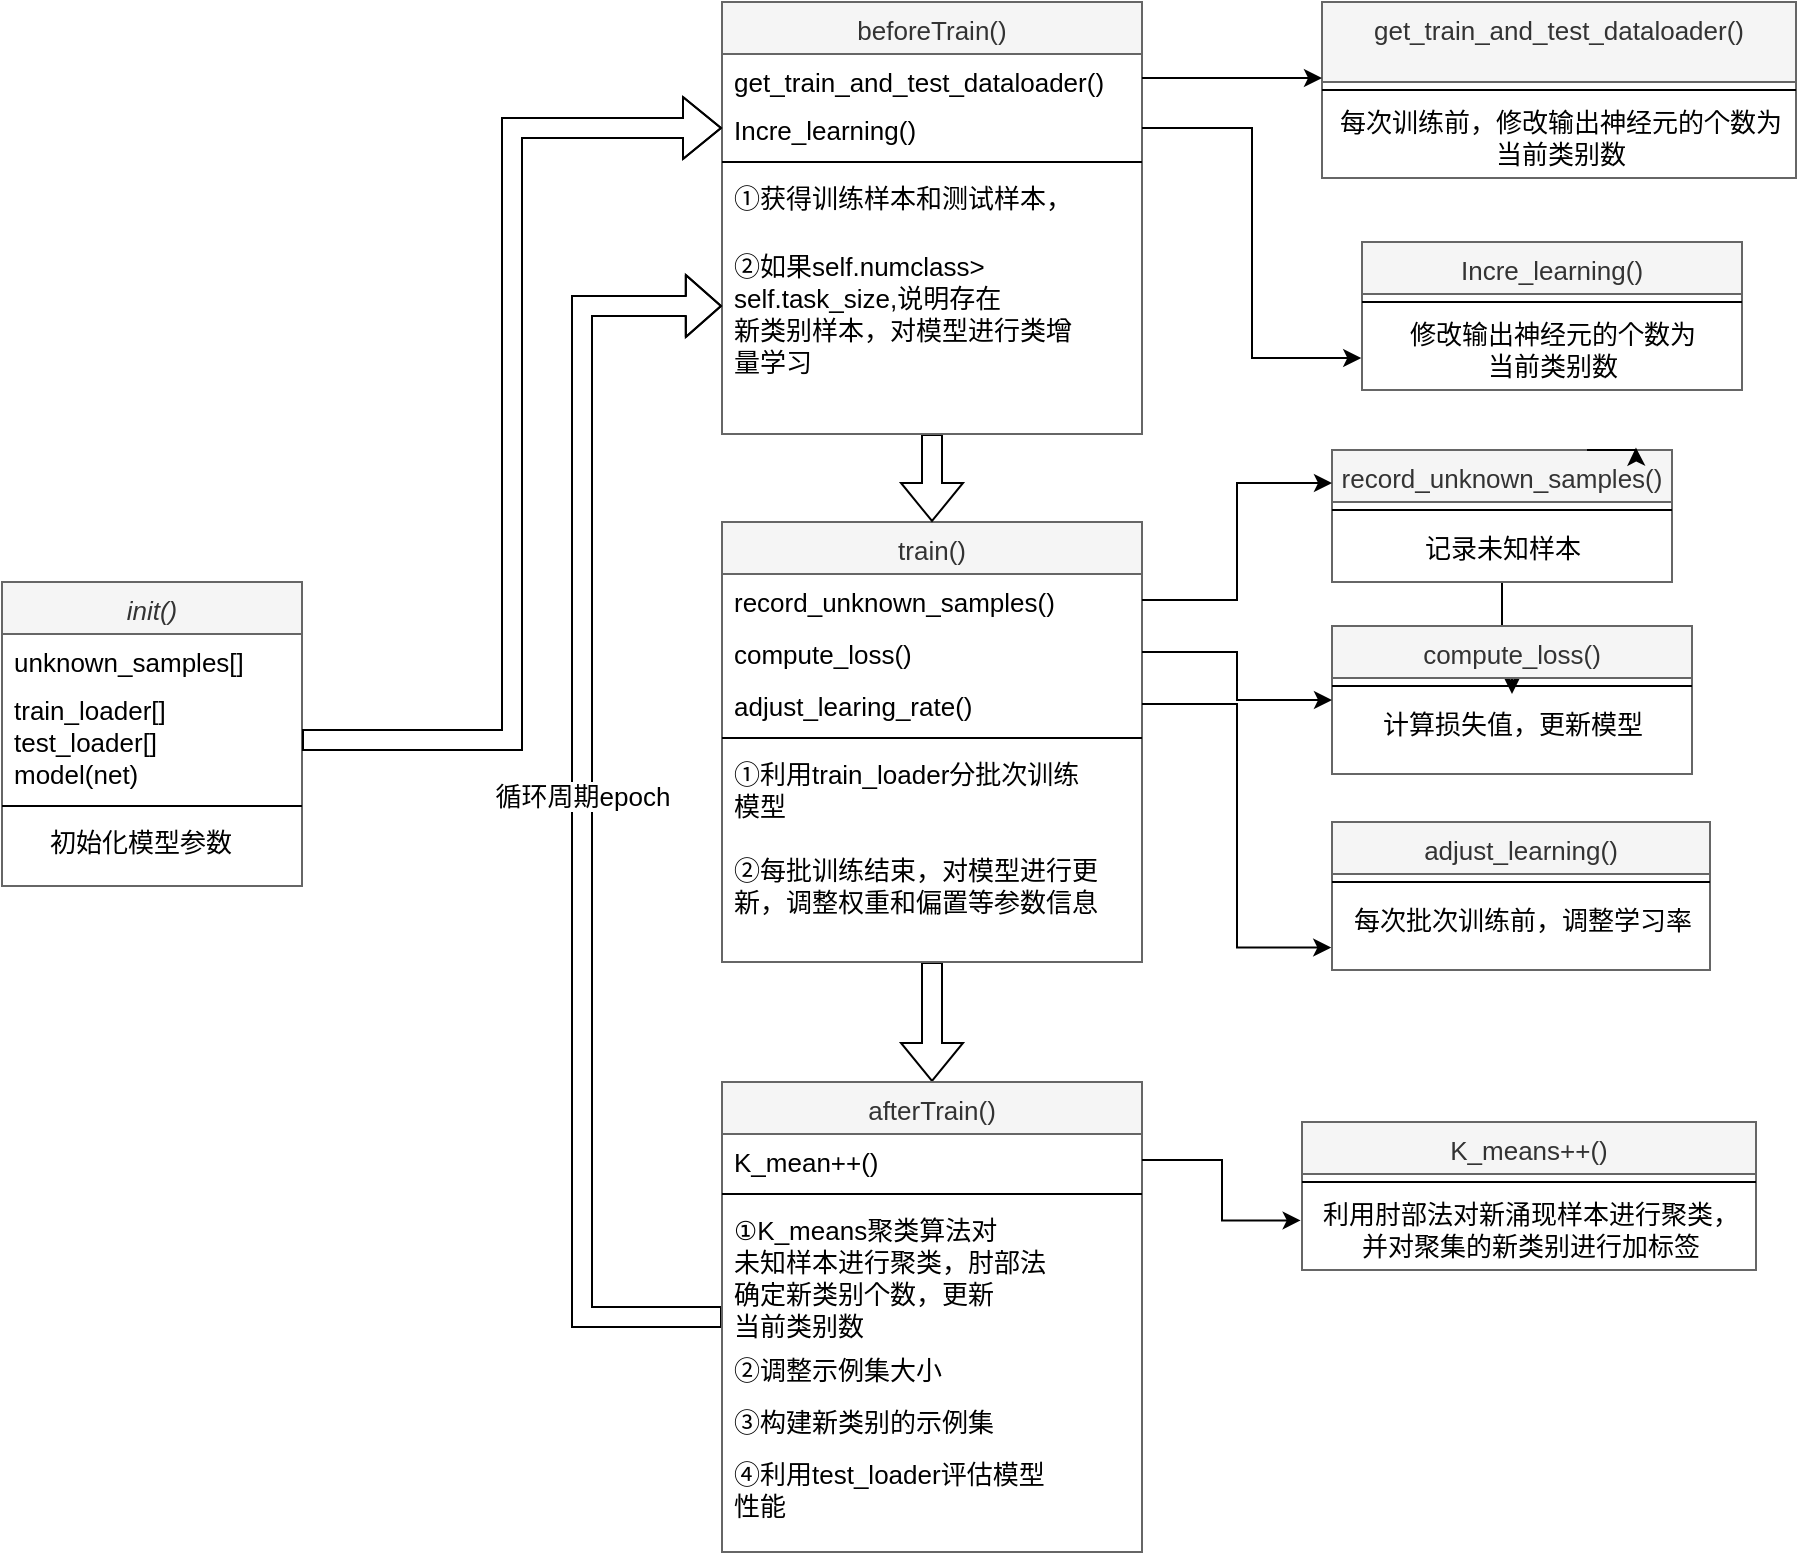 <mxfile version="24.2.2" type="github">
  <diagram id="C5RBs43oDa-KdzZeNtuy" name="Page-1">
    <mxGraphModel dx="1226" dy="604" grid="1" gridSize="10" guides="1" tooltips="1" connect="1" arrows="1" fold="1" page="1" pageScale="1" pageWidth="827" pageHeight="1169" math="0" shadow="0">
      <root>
        <mxCell id="WIyWlLk6GJQsqaUBKTNV-0" />
        <mxCell id="WIyWlLk6GJQsqaUBKTNV-1" parent="WIyWlLk6GJQsqaUBKTNV-0" />
        <mxCell id="zkfFHV4jXpPFQw0GAbJ--0" value="init()" style="swimlane;fontStyle=2;align=center;verticalAlign=top;childLayout=stackLayout;horizontal=1;startSize=26;horizontalStack=0;resizeParent=1;resizeLast=0;collapsible=1;marginBottom=0;rounded=0;shadow=0;strokeWidth=1;fontSize=13;fillColor=#f5f5f5;fontColor=#333333;strokeColor=#666666;" parent="WIyWlLk6GJQsqaUBKTNV-1" vertex="1">
          <mxGeometry x="100" y="290" width="150" height="152" as="geometry">
            <mxRectangle x="230" y="140" width="160" height="26" as="alternateBounds" />
          </mxGeometry>
        </mxCell>
        <mxCell id="zkfFHV4jXpPFQw0GAbJ--1" value="unknown_samples[]" style="text;align=left;verticalAlign=top;spacingLeft=4;spacingRight=4;overflow=hidden;rotatable=0;points=[[0,0.5],[1,0.5]];portConstraint=eastwest;fontSize=13;" parent="zkfFHV4jXpPFQw0GAbJ--0" vertex="1">
          <mxGeometry y="26" width="150" height="24" as="geometry" />
        </mxCell>
        <mxCell id="zkfFHV4jXpPFQw0GAbJ--3" value="train_loader[]&#xa;test_loader[]&#xa;model(net)" style="text;align=left;verticalAlign=top;spacingLeft=4;spacingRight=4;overflow=hidden;rotatable=0;points=[[0,0.5],[1,0.5]];portConstraint=eastwest;rounded=0;shadow=0;html=0;fontSize=13;" parent="zkfFHV4jXpPFQw0GAbJ--0" vertex="1">
          <mxGeometry y="50" width="150" height="58" as="geometry" />
        </mxCell>
        <mxCell id="zkfFHV4jXpPFQw0GAbJ--4" value="" style="line;html=1;strokeWidth=1;align=left;verticalAlign=middle;spacingTop=-1;spacingLeft=3;spacingRight=3;rotatable=0;labelPosition=right;points=[];portConstraint=eastwest;fontSize=13;" parent="zkfFHV4jXpPFQw0GAbJ--0" vertex="1">
          <mxGeometry y="108" width="150" height="8" as="geometry" />
        </mxCell>
        <mxCell id="zkfFHV4jXpPFQw0GAbJ--5" value="     初始化模型参数" style="text;align=left;verticalAlign=top;spacingLeft=4;spacingRight=4;overflow=hidden;rotatable=0;points=[[0,0.5],[1,0.5]];portConstraint=eastwest;fontSize=13;" parent="zkfFHV4jXpPFQw0GAbJ--0" vertex="1">
          <mxGeometry y="116" width="150" height="26" as="geometry" />
        </mxCell>
        <mxCell id="V140lpXY4jJ7KvVy1Jy8-54" style="edgeStyle=orthogonalEdgeStyle;rounded=0;orthogonalLoop=1;jettySize=auto;html=1;entryX=0.5;entryY=0;entryDx=0;entryDy=0;shape=flexArrow;fontSize=13;" edge="1" parent="WIyWlLk6GJQsqaUBKTNV-1" source="zkfFHV4jXpPFQw0GAbJ--17" target="V140lpXY4jJ7KvVy1Jy8-9">
          <mxGeometry relative="1" as="geometry" />
        </mxCell>
        <mxCell id="zkfFHV4jXpPFQw0GAbJ--17" value="train()" style="swimlane;fontStyle=0;align=center;verticalAlign=top;childLayout=stackLayout;horizontal=1;startSize=26;horizontalStack=0;resizeParent=1;resizeLast=0;collapsible=1;marginBottom=0;rounded=0;shadow=0;strokeWidth=1;fontSize=13;fillColor=#f5f5f5;fontColor=#333333;strokeColor=#666666;" parent="WIyWlLk6GJQsqaUBKTNV-1" vertex="1">
          <mxGeometry x="460" y="260" width="210" height="220" as="geometry">
            <mxRectangle x="550" y="140" width="160" height="26" as="alternateBounds" />
          </mxGeometry>
        </mxCell>
        <mxCell id="zkfFHV4jXpPFQw0GAbJ--20" value="record_unknown_samples()" style="text;align=left;verticalAlign=top;spacingLeft=4;spacingRight=4;overflow=hidden;rotatable=0;points=[[0,0.5],[1,0.5]];portConstraint=eastwest;rounded=0;shadow=0;html=0;fontSize=13;" parent="zkfFHV4jXpPFQw0GAbJ--17" vertex="1">
          <mxGeometry y="26" width="210" height="26" as="geometry" />
        </mxCell>
        <mxCell id="zkfFHV4jXpPFQw0GAbJ--21" value="compute_loss()" style="text;align=left;verticalAlign=top;spacingLeft=4;spacingRight=4;overflow=hidden;rotatable=0;points=[[0,0.5],[1,0.5]];portConstraint=eastwest;rounded=0;shadow=0;html=0;fontSize=13;" parent="zkfFHV4jXpPFQw0GAbJ--17" vertex="1">
          <mxGeometry y="52" width="210" height="26" as="geometry" />
        </mxCell>
        <mxCell id="zkfFHV4jXpPFQw0GAbJ--22" value="adjust_learing_rate()" style="text;align=left;verticalAlign=top;spacingLeft=4;spacingRight=4;overflow=hidden;rotatable=0;points=[[0,0.5],[1,0.5]];portConstraint=eastwest;rounded=0;shadow=0;html=0;fontSize=13;" parent="zkfFHV4jXpPFQw0GAbJ--17" vertex="1">
          <mxGeometry y="78" width="210" height="26" as="geometry" />
        </mxCell>
        <mxCell id="zkfFHV4jXpPFQw0GAbJ--23" value="" style="line;html=1;strokeWidth=1;align=left;verticalAlign=middle;spacingTop=-1;spacingLeft=3;spacingRight=3;rotatable=0;labelPosition=right;points=[];portConstraint=eastwest;fontSize=13;" parent="zkfFHV4jXpPFQw0GAbJ--17" vertex="1">
          <mxGeometry y="104" width="210" height="8" as="geometry" />
        </mxCell>
        <mxCell id="zkfFHV4jXpPFQw0GAbJ--24" value="①利用train_loader分批次训练&#xa;模型" style="text;align=left;verticalAlign=top;spacingLeft=4;spacingRight=4;overflow=hidden;rotatable=0;points=[[0,0.5],[1,0.5]];portConstraint=eastwest;fontSize=13;" parent="zkfFHV4jXpPFQw0GAbJ--17" vertex="1">
          <mxGeometry y="112" width="210" height="48" as="geometry" />
        </mxCell>
        <mxCell id="zkfFHV4jXpPFQw0GAbJ--25" value="②每批训练结束，对模型进行更&#xa;新，调整权重和偏置等参数信息" style="text;align=left;verticalAlign=top;spacingLeft=4;spacingRight=4;overflow=hidden;rotatable=0;points=[[0,0.5],[1,0.5]];portConstraint=eastwest;fontSize=13;" parent="zkfFHV4jXpPFQw0GAbJ--17" vertex="1">
          <mxGeometry y="160" width="210" height="60" as="geometry" />
        </mxCell>
        <mxCell id="V140lpXY4jJ7KvVy1Jy8-53" style="edgeStyle=orthogonalEdgeStyle;rounded=0;orthogonalLoop=1;jettySize=auto;html=1;exitX=0.5;exitY=1;exitDx=0;exitDy=0;entryX=0.5;entryY=0;entryDx=0;entryDy=0;shape=flexArrow;fontSize=13;" edge="1" parent="WIyWlLk6GJQsqaUBKTNV-1" source="V140lpXY4jJ7KvVy1Jy8-0" target="zkfFHV4jXpPFQw0GAbJ--17">
          <mxGeometry relative="1" as="geometry" />
        </mxCell>
        <mxCell id="V140lpXY4jJ7KvVy1Jy8-0" value="beforeTrain()" style="swimlane;fontStyle=0;align=center;verticalAlign=top;childLayout=stackLayout;horizontal=1;startSize=26;horizontalStack=0;resizeParent=1;resizeLast=0;collapsible=1;marginBottom=0;rounded=0;shadow=0;strokeWidth=1;fontSize=13;fillColor=#f5f5f5;fontColor=#333333;strokeColor=#666666;" vertex="1" parent="WIyWlLk6GJQsqaUBKTNV-1">
          <mxGeometry x="460" width="210" height="216" as="geometry">
            <mxRectangle x="550" y="140" width="160" height="26" as="alternateBounds" />
          </mxGeometry>
        </mxCell>
        <mxCell id="V140lpXY4jJ7KvVy1Jy8-1" value="get_train_and_test_dataloader()" style="text;align=left;verticalAlign=top;spacingLeft=4;spacingRight=4;overflow=hidden;rotatable=0;points=[[0,0.5],[1,0.5]];portConstraint=eastwest;fontSize=13;" vertex="1" parent="V140lpXY4jJ7KvVy1Jy8-0">
          <mxGeometry y="26" width="210" height="24" as="geometry" />
        </mxCell>
        <mxCell id="V140lpXY4jJ7KvVy1Jy8-2" value="Incre_learning()" style="text;align=left;verticalAlign=top;spacingLeft=4;spacingRight=4;overflow=hidden;rotatable=0;points=[[0,0.5],[1,0.5]];portConstraint=eastwest;rounded=0;shadow=0;html=0;fontSize=13;" vertex="1" parent="V140lpXY4jJ7KvVy1Jy8-0">
          <mxGeometry y="50" width="210" height="26" as="geometry" />
        </mxCell>
        <mxCell id="V140lpXY4jJ7KvVy1Jy8-6" value="" style="line;html=1;strokeWidth=1;align=left;verticalAlign=middle;spacingTop=-1;spacingLeft=3;spacingRight=3;rotatable=0;labelPosition=right;points=[];portConstraint=eastwest;fontSize=13;" vertex="1" parent="V140lpXY4jJ7KvVy1Jy8-0">
          <mxGeometry y="76" width="210" height="8" as="geometry" />
        </mxCell>
        <mxCell id="V140lpXY4jJ7KvVy1Jy8-7" value="①获得训练样本和测试样本，" style="text;align=left;verticalAlign=top;spacingLeft=4;spacingRight=4;overflow=hidden;rotatable=0;points=[[0,0.5],[1,0.5]];portConstraint=eastwest;fontSize=13;" vertex="1" parent="V140lpXY4jJ7KvVy1Jy8-0">
          <mxGeometry y="84" width="210" height="34" as="geometry" />
        </mxCell>
        <mxCell id="V140lpXY4jJ7KvVy1Jy8-8" value="②如果self.numclass&gt;&#xa;self.task_size,说明存在&#xa;新类别样本，对模型进行类增&#xa;量学习" style="text;align=left;verticalAlign=top;spacingLeft=4;spacingRight=4;overflow=hidden;rotatable=0;points=[[0,0.5],[1,0.5]];portConstraint=eastwest;fontSize=13;" vertex="1" parent="V140lpXY4jJ7KvVy1Jy8-0">
          <mxGeometry y="118" width="210" height="68" as="geometry" />
        </mxCell>
        <mxCell id="V140lpXY4jJ7KvVy1Jy8-59" style="edgeStyle=orthogonalEdgeStyle;rounded=0;orthogonalLoop=1;jettySize=auto;html=1;shape=flexArrow;endSize=5.53;fontSize=13;" edge="1" parent="WIyWlLk6GJQsqaUBKTNV-1" source="V140lpXY4jJ7KvVy1Jy8-9" target="V140lpXY4jJ7KvVy1Jy8-8">
          <mxGeometry relative="1" as="geometry">
            <Array as="points">
              <mxPoint x="390" y="658" />
              <mxPoint x="390" y="152" />
            </Array>
          </mxGeometry>
        </mxCell>
        <mxCell id="V140lpXY4jJ7KvVy1Jy8-63" value="循环周期epoch" style="edgeLabel;html=1;align=center;verticalAlign=middle;resizable=0;points=[];fontSize=13;" vertex="1" connectable="0" parent="V140lpXY4jJ7KvVy1Jy8-59">
          <mxGeometry x="0.217" relative="1" as="geometry">
            <mxPoint y="62" as="offset" />
          </mxGeometry>
        </mxCell>
        <mxCell id="V140lpXY4jJ7KvVy1Jy8-9" value="afterTrain()" style="swimlane;fontStyle=0;align=center;verticalAlign=top;childLayout=stackLayout;horizontal=1;startSize=26;horizontalStack=0;resizeParent=1;resizeLast=0;collapsible=1;marginBottom=0;rounded=0;shadow=0;strokeWidth=1;fontSize=13;fillColor=#f5f5f5;fontColor=#333333;strokeColor=#666666;" vertex="1" parent="WIyWlLk6GJQsqaUBKTNV-1">
          <mxGeometry x="460" y="540" width="210" height="235" as="geometry">
            <mxRectangle x="550" y="140" width="160" height="26" as="alternateBounds" />
          </mxGeometry>
        </mxCell>
        <mxCell id="V140lpXY4jJ7KvVy1Jy8-10" value="K_mean++()" style="text;align=left;verticalAlign=top;spacingLeft=4;spacingRight=4;overflow=hidden;rotatable=0;points=[[0,0.5],[1,0.5]];portConstraint=eastwest;fontSize=13;" vertex="1" parent="V140lpXY4jJ7KvVy1Jy8-9">
          <mxGeometry y="26" width="210" height="26" as="geometry" />
        </mxCell>
        <mxCell id="V140lpXY4jJ7KvVy1Jy8-15" value="" style="line;html=1;strokeWidth=1;align=left;verticalAlign=middle;spacingTop=-1;spacingLeft=3;spacingRight=3;rotatable=0;labelPosition=right;points=[];portConstraint=eastwest;fontSize=13;" vertex="1" parent="V140lpXY4jJ7KvVy1Jy8-9">
          <mxGeometry y="52" width="210" height="8" as="geometry" />
        </mxCell>
        <mxCell id="V140lpXY4jJ7KvVy1Jy8-16" value="①K_means聚类算法对&#xa;未知样本进行聚类，肘部法&#xa;确定新类别个数，更新&#xa;当前类别数" style="text;align=left;verticalAlign=top;spacingLeft=4;spacingRight=4;overflow=hidden;rotatable=0;points=[[0,0.5],[1,0.5]];portConstraint=eastwest;fontSize=13;" vertex="1" parent="V140lpXY4jJ7KvVy1Jy8-9">
          <mxGeometry y="60" width="210" height="70" as="geometry" />
        </mxCell>
        <mxCell id="V140lpXY4jJ7KvVy1Jy8-17" value="②调整示例集大小" style="text;align=left;verticalAlign=top;spacingLeft=4;spacingRight=4;overflow=hidden;rotatable=0;points=[[0,0.5],[1,0.5]];portConstraint=eastwest;fontSize=13;" vertex="1" parent="V140lpXY4jJ7KvVy1Jy8-9">
          <mxGeometry y="130" width="210" height="26" as="geometry" />
        </mxCell>
        <mxCell id="V140lpXY4jJ7KvVy1Jy8-26" value="③构建新类别的示例集" style="text;align=left;verticalAlign=top;spacingLeft=4;spacingRight=4;overflow=hidden;rotatable=0;points=[[0,0.5],[1,0.5]];portConstraint=eastwest;fontSize=13;" vertex="1" parent="V140lpXY4jJ7KvVy1Jy8-9">
          <mxGeometry y="156" width="210" height="26" as="geometry" />
        </mxCell>
        <mxCell id="V140lpXY4jJ7KvVy1Jy8-27" value="④利用test_loader评估模型&#xa;性能" style="text;align=left;verticalAlign=top;spacingLeft=4;spacingRight=4;overflow=hidden;rotatable=0;points=[[0,0.5],[1,0.5]];portConstraint=eastwest;fontSize=13;" vertex="1" parent="V140lpXY4jJ7KvVy1Jy8-9">
          <mxGeometry y="182" width="210" height="38" as="geometry" />
        </mxCell>
        <mxCell id="V140lpXY4jJ7KvVy1Jy8-21" value="Incre_learning()" style="swimlane;fontStyle=0;align=center;verticalAlign=top;childLayout=stackLayout;horizontal=1;startSize=26;horizontalStack=0;resizeParent=1;resizeLast=0;collapsible=1;marginBottom=0;rounded=0;shadow=0;strokeWidth=1;fontSize=13;fillColor=#f5f5f5;fontColor=#333333;strokeColor=#666666;" vertex="1" parent="WIyWlLk6GJQsqaUBKTNV-1">
          <mxGeometry x="780" y="120" width="190" height="74" as="geometry">
            <mxRectangle x="340" y="380" width="170" height="26" as="alternateBounds" />
          </mxGeometry>
        </mxCell>
        <mxCell id="V140lpXY4jJ7KvVy1Jy8-23" value="" style="line;html=1;strokeWidth=1;align=left;verticalAlign=middle;spacingTop=-1;spacingLeft=3;spacingRight=3;rotatable=0;labelPosition=right;points=[];portConstraint=eastwest;fontSize=13;" vertex="1" parent="V140lpXY4jJ7KvVy1Jy8-21">
          <mxGeometry y="26" width="190" height="8" as="geometry" />
        </mxCell>
        <mxCell id="V140lpXY4jJ7KvVy1Jy8-24" value="修改输出神经元的个数为&lt;div style=&quot;font-size: 13px;&quot;&gt;当前类别数&lt;/div&gt;" style="text;html=1;align=center;verticalAlign=middle;resizable=0;points=[];autosize=1;strokeColor=none;fillColor=none;fontSize=13;" vertex="1" parent="V140lpXY4jJ7KvVy1Jy8-21">
          <mxGeometry y="34" width="190" height="40" as="geometry" />
        </mxCell>
        <mxCell id="V140lpXY4jJ7KvVy1Jy8-30" value="get_train_and_test_dataloader()" style="swimlane;fontStyle=0;align=center;verticalAlign=top;childLayout=stackLayout;horizontal=1;startSize=40;horizontalStack=0;resizeParent=1;resizeLast=0;collapsible=1;marginBottom=0;rounded=0;shadow=0;strokeWidth=1;fontSize=13;fillColor=#f5f5f5;fontColor=#333333;strokeColor=#666666;" vertex="1" parent="WIyWlLk6GJQsqaUBKTNV-1">
          <mxGeometry x="760" width="237" height="88" as="geometry">
            <mxRectangle x="340" y="380" width="170" height="26" as="alternateBounds" />
          </mxGeometry>
        </mxCell>
        <mxCell id="V140lpXY4jJ7KvVy1Jy8-31" value="" style="line;html=1;strokeWidth=1;align=left;verticalAlign=middle;spacingTop=-1;spacingLeft=3;spacingRight=3;rotatable=0;labelPosition=right;points=[];portConstraint=eastwest;fontSize=13;" vertex="1" parent="V140lpXY4jJ7KvVy1Jy8-30">
          <mxGeometry y="40" width="237" height="8" as="geometry" />
        </mxCell>
        <mxCell id="V140lpXY4jJ7KvVy1Jy8-32" value="每次训练前，修改输出神经元的个数为&lt;div style=&quot;font-size: 13px;&quot;&gt;当前类别数&lt;/div&gt;" style="text;html=1;align=center;verticalAlign=middle;resizable=0;points=[];autosize=1;strokeColor=none;fillColor=none;fontSize=13;" vertex="1" parent="V140lpXY4jJ7KvVy1Jy8-30">
          <mxGeometry y="48" width="237" height="40" as="geometry" />
        </mxCell>
        <mxCell id="V140lpXY4jJ7KvVy1Jy8-33" style="edgeStyle=orthogonalEdgeStyle;rounded=0;orthogonalLoop=1;jettySize=auto;html=1;fontSize=13;" edge="1" parent="WIyWlLk6GJQsqaUBKTNV-1" source="V140lpXY4jJ7KvVy1Jy8-1">
          <mxGeometry relative="1" as="geometry">
            <mxPoint x="760" y="38" as="targetPoint" />
          </mxGeometry>
        </mxCell>
        <mxCell id="V140lpXY4jJ7KvVy1Jy8-34" style="edgeStyle=orthogonalEdgeStyle;rounded=0;orthogonalLoop=1;jettySize=auto;html=1;exitX=1;exitY=0.5;exitDx=0;exitDy=0;entryX=-0.002;entryY=0.6;entryDx=0;entryDy=0;entryPerimeter=0;fontSize=13;" edge="1" parent="WIyWlLk6GJQsqaUBKTNV-1" source="V140lpXY4jJ7KvVy1Jy8-2" target="V140lpXY4jJ7KvVy1Jy8-24">
          <mxGeometry relative="1" as="geometry" />
        </mxCell>
        <mxCell id="V140lpXY4jJ7KvVy1Jy8-62" value="" style="edgeStyle=orthogonalEdgeStyle;rounded=0;orthogonalLoop=1;jettySize=auto;html=1;fontSize=13;" edge="1" parent="WIyWlLk6GJQsqaUBKTNV-1" source="V140lpXY4jJ7KvVy1Jy8-35" target="V140lpXY4jJ7KvVy1Jy8-40">
          <mxGeometry relative="1" as="geometry" />
        </mxCell>
        <mxCell id="V140lpXY4jJ7KvVy1Jy8-35" value="record_unknown_samples()" style="swimlane;fontStyle=0;align=center;verticalAlign=top;childLayout=stackLayout;horizontal=1;startSize=26;horizontalStack=0;resizeParent=1;resizeLast=0;collapsible=1;marginBottom=0;rounded=0;shadow=0;strokeWidth=1;fontSize=13;fillColor=#f5f5f5;fontColor=#333333;strokeColor=#666666;" vertex="1" parent="WIyWlLk6GJQsqaUBKTNV-1">
          <mxGeometry x="765" y="224" width="170" height="66" as="geometry">
            <mxRectangle x="340" y="380" width="170" height="26" as="alternateBounds" />
          </mxGeometry>
        </mxCell>
        <mxCell id="V140lpXY4jJ7KvVy1Jy8-36" value="" style="line;html=1;strokeWidth=1;align=left;verticalAlign=middle;spacingTop=-1;spacingLeft=3;spacingRight=3;rotatable=0;labelPosition=right;points=[];portConstraint=eastwest;fontSize=13;" vertex="1" parent="V140lpXY4jJ7KvVy1Jy8-35">
          <mxGeometry y="26" width="170" height="8" as="geometry" />
        </mxCell>
        <mxCell id="V140lpXY4jJ7KvVy1Jy8-37" value="记录未知样本" style="text;html=1;align=center;verticalAlign=middle;resizable=0;points=[];autosize=1;strokeColor=none;fillColor=none;fontSize=13;" vertex="1" parent="V140lpXY4jJ7KvVy1Jy8-35">
          <mxGeometry y="34" width="170" height="30" as="geometry" />
        </mxCell>
        <mxCell id="V140lpXY4jJ7KvVy1Jy8-38" value="compute_loss()" style="swimlane;fontStyle=0;align=center;verticalAlign=top;childLayout=stackLayout;horizontal=1;startSize=26;horizontalStack=0;resizeParent=1;resizeLast=0;collapsible=1;marginBottom=0;rounded=0;shadow=0;strokeWidth=1;fontSize=13;fillColor=#f5f5f5;fontColor=#333333;strokeColor=#666666;" vertex="1" parent="WIyWlLk6GJQsqaUBKTNV-1">
          <mxGeometry x="765" y="312" width="180" height="74" as="geometry">
            <mxRectangle x="340" y="380" width="170" height="26" as="alternateBounds" />
          </mxGeometry>
        </mxCell>
        <mxCell id="V140lpXY4jJ7KvVy1Jy8-39" value="" style="line;html=1;strokeWidth=1;align=left;verticalAlign=middle;spacingTop=-1;spacingLeft=3;spacingRight=3;rotatable=0;labelPosition=right;points=[];portConstraint=eastwest;fontSize=13;" vertex="1" parent="V140lpXY4jJ7KvVy1Jy8-38">
          <mxGeometry y="26" width="180" height="8" as="geometry" />
        </mxCell>
        <mxCell id="V140lpXY4jJ7KvVy1Jy8-40" value="计算损失值，更新模型" style="text;html=1;align=center;verticalAlign=middle;resizable=0;points=[];autosize=1;strokeColor=none;fillColor=none;fontSize=13;" vertex="1" parent="V140lpXY4jJ7KvVy1Jy8-38">
          <mxGeometry y="34" width="180" height="30" as="geometry" />
        </mxCell>
        <mxCell id="V140lpXY4jJ7KvVy1Jy8-41" value="adjust_learning()" style="swimlane;fontStyle=0;align=center;verticalAlign=top;childLayout=stackLayout;horizontal=1;startSize=26;horizontalStack=0;resizeParent=1;resizeLast=0;collapsible=1;marginBottom=0;rounded=0;shadow=0;strokeWidth=1;fontSize=13;fillColor=#f5f5f5;fontColor=#333333;strokeColor=#666666;" vertex="1" parent="WIyWlLk6GJQsqaUBKTNV-1">
          <mxGeometry x="765" y="410" width="189" height="74" as="geometry">
            <mxRectangle x="340" y="380" width="170" height="26" as="alternateBounds" />
          </mxGeometry>
        </mxCell>
        <mxCell id="V140lpXY4jJ7KvVy1Jy8-42" value="" style="line;html=1;strokeWidth=1;align=left;verticalAlign=middle;spacingTop=-1;spacingLeft=3;spacingRight=3;rotatable=0;labelPosition=right;points=[];portConstraint=eastwest;fontSize=13;" vertex="1" parent="V140lpXY4jJ7KvVy1Jy8-41">
          <mxGeometry y="26" width="189" height="8" as="geometry" />
        </mxCell>
        <mxCell id="V140lpXY4jJ7KvVy1Jy8-43" value="每次批次训练前，调整学习率" style="text;html=1;align=center;verticalAlign=middle;resizable=0;points=[];autosize=1;strokeColor=none;fillColor=none;fontSize=13;" vertex="1" parent="V140lpXY4jJ7KvVy1Jy8-41">
          <mxGeometry y="34" width="189" height="30" as="geometry" />
        </mxCell>
        <mxCell id="V140lpXY4jJ7KvVy1Jy8-44" style="edgeStyle=orthogonalEdgeStyle;rounded=0;orthogonalLoop=1;jettySize=auto;html=1;entryX=0;entryY=0.25;entryDx=0;entryDy=0;fontSize=13;" edge="1" parent="WIyWlLk6GJQsqaUBKTNV-1" source="zkfFHV4jXpPFQw0GAbJ--20" target="V140lpXY4jJ7KvVy1Jy8-35">
          <mxGeometry relative="1" as="geometry" />
        </mxCell>
        <mxCell id="V140lpXY4jJ7KvVy1Jy8-45" style="edgeStyle=orthogonalEdgeStyle;rounded=0;orthogonalLoop=1;jettySize=auto;html=1;exitX=1;exitY=0.5;exitDx=0;exitDy=0;fontSize=13;" edge="1" parent="WIyWlLk6GJQsqaUBKTNV-1" source="zkfFHV4jXpPFQw0GAbJ--21" target="V140lpXY4jJ7KvVy1Jy8-38">
          <mxGeometry relative="1" as="geometry" />
        </mxCell>
        <mxCell id="V140lpXY4jJ7KvVy1Jy8-46" style="edgeStyle=orthogonalEdgeStyle;rounded=0;orthogonalLoop=1;jettySize=auto;html=1;exitX=1;exitY=0.5;exitDx=0;exitDy=0;entryX=-0.002;entryY=0.96;entryDx=0;entryDy=0;entryPerimeter=0;fontSize=13;" edge="1" parent="WIyWlLk6GJQsqaUBKTNV-1" source="zkfFHV4jXpPFQw0GAbJ--22" target="V140lpXY4jJ7KvVy1Jy8-43">
          <mxGeometry relative="1" as="geometry" />
        </mxCell>
        <mxCell id="V140lpXY4jJ7KvVy1Jy8-47" value="K_means++()" style="swimlane;fontStyle=0;align=center;verticalAlign=top;childLayout=stackLayout;horizontal=1;startSize=26;horizontalStack=0;resizeParent=1;resizeLast=0;collapsible=1;marginBottom=0;rounded=0;shadow=0;strokeWidth=1;fontSize=13;fillColor=#f5f5f5;fontColor=#333333;strokeColor=#666666;" vertex="1" parent="WIyWlLk6GJQsqaUBKTNV-1">
          <mxGeometry x="750" y="560" width="227" height="74" as="geometry">
            <mxRectangle x="340" y="380" width="170" height="26" as="alternateBounds" />
          </mxGeometry>
        </mxCell>
        <mxCell id="V140lpXY4jJ7KvVy1Jy8-48" value="" style="line;html=1;strokeWidth=1;align=left;verticalAlign=middle;spacingTop=-1;spacingLeft=3;spacingRight=3;rotatable=0;labelPosition=right;points=[];portConstraint=eastwest;fontSize=13;" vertex="1" parent="V140lpXY4jJ7KvVy1Jy8-47">
          <mxGeometry y="26" width="227" height="8" as="geometry" />
        </mxCell>
        <mxCell id="V140lpXY4jJ7KvVy1Jy8-49" value="利用肘部法对新涌现样本进行聚类，&lt;div style=&quot;font-size: 13px;&quot;&gt;并对聚集的新类别进行加标签&lt;/div&gt;" style="text;html=1;align=center;verticalAlign=middle;resizable=0;points=[];autosize=1;strokeColor=none;fillColor=none;fontSize=13;" vertex="1" parent="V140lpXY4jJ7KvVy1Jy8-47">
          <mxGeometry y="34" width="227" height="40" as="geometry" />
        </mxCell>
        <mxCell id="V140lpXY4jJ7KvVy1Jy8-51" style="edgeStyle=orthogonalEdgeStyle;rounded=0;orthogonalLoop=1;jettySize=auto;html=1;exitX=1;exitY=0.5;exitDx=0;exitDy=0;entryX=-0.003;entryY=0.38;entryDx=0;entryDy=0;entryPerimeter=0;fontSize=13;" edge="1" parent="WIyWlLk6GJQsqaUBKTNV-1" source="V140lpXY4jJ7KvVy1Jy8-10" target="V140lpXY4jJ7KvVy1Jy8-49">
          <mxGeometry relative="1" as="geometry" />
        </mxCell>
        <mxCell id="V140lpXY4jJ7KvVy1Jy8-52" style="edgeStyle=orthogonalEdgeStyle;rounded=0;orthogonalLoop=1;jettySize=auto;html=1;entryX=0;entryY=0.5;entryDx=0;entryDy=0;shape=flexArrow;fontSize=13;" edge="1" parent="WIyWlLk6GJQsqaUBKTNV-1" source="zkfFHV4jXpPFQw0GAbJ--3" target="V140lpXY4jJ7KvVy1Jy8-2">
          <mxGeometry relative="1" as="geometry" />
        </mxCell>
        <mxCell id="V140lpXY4jJ7KvVy1Jy8-61" style="edgeStyle=orthogonalEdgeStyle;rounded=0;orthogonalLoop=1;jettySize=auto;html=1;exitX=0.75;exitY=0;exitDx=0;exitDy=0;entryX=0.894;entryY=-0.018;entryDx=0;entryDy=0;entryPerimeter=0;fontSize=13;" edge="1" parent="WIyWlLk6GJQsqaUBKTNV-1" source="V140lpXY4jJ7KvVy1Jy8-35" target="V140lpXY4jJ7KvVy1Jy8-35">
          <mxGeometry relative="1" as="geometry" />
        </mxCell>
      </root>
    </mxGraphModel>
  </diagram>
</mxfile>
